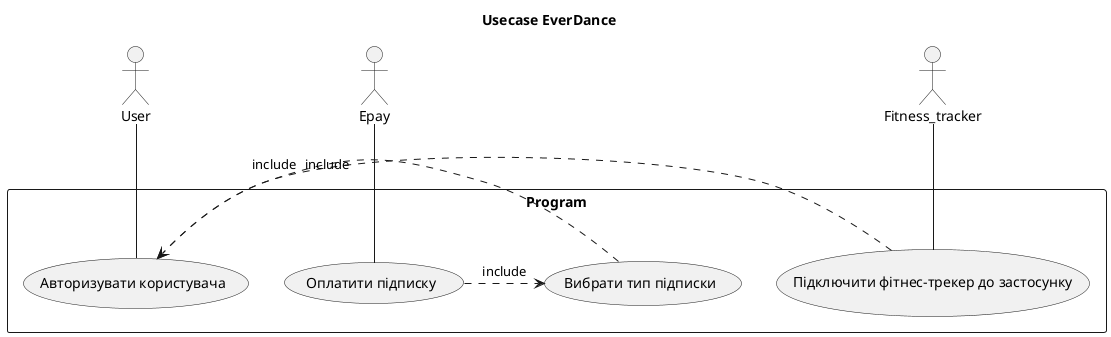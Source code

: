 @startuml

title Usecase EverDance

actor User
actor Epay
actor Fitness_tracker

rectangle Program {
usecase (Авторизувати користувача)
usecase (Підключити фітнес-трекер до застосунку)
usecase (Вибрати тип підписки)
usecase (Оплатити підписку)

(Вибрати тип підписки) .> (Авторизувати користувача) : include
(Оплатити підписку) .> (Вибрати тип підписки) : include
(Підключити фітнес-трекер до застосунку) .> (Авторизувати користувача) : include

Epay -- (Оплатити підписку)
User -- (Авторизувати користувача)
Fitness_tracker -- (Підключити фітнес-трекер до застосунку)

}
@enduml
